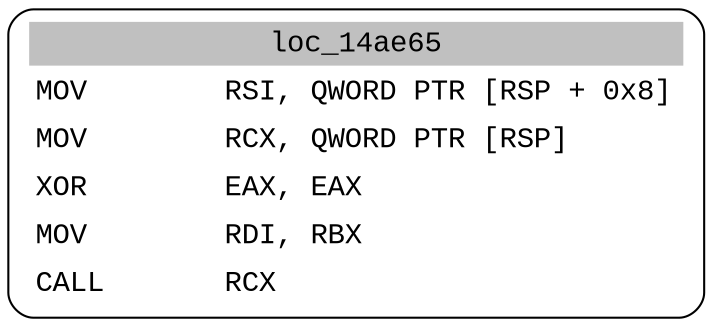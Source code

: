 digraph asm_graph {
1941 [
shape="Mrecord" fontname="Courier New"label =<<table border="0" cellborder="0" cellpadding="3"><tr><td align="center" colspan="2" bgcolor="grey">loc_14ae65</td></tr><tr><td align="left">MOV        RSI, QWORD PTR [RSP + 0x8]</td></tr><tr><td align="left">MOV        RCX, QWORD PTR [RSP]</td></tr><tr><td align="left">XOR        EAX, EAX</td></tr><tr><td align="left">MOV        RDI, RBX</td></tr><tr><td align="left">CALL       RCX</td></tr></table>> ];
}